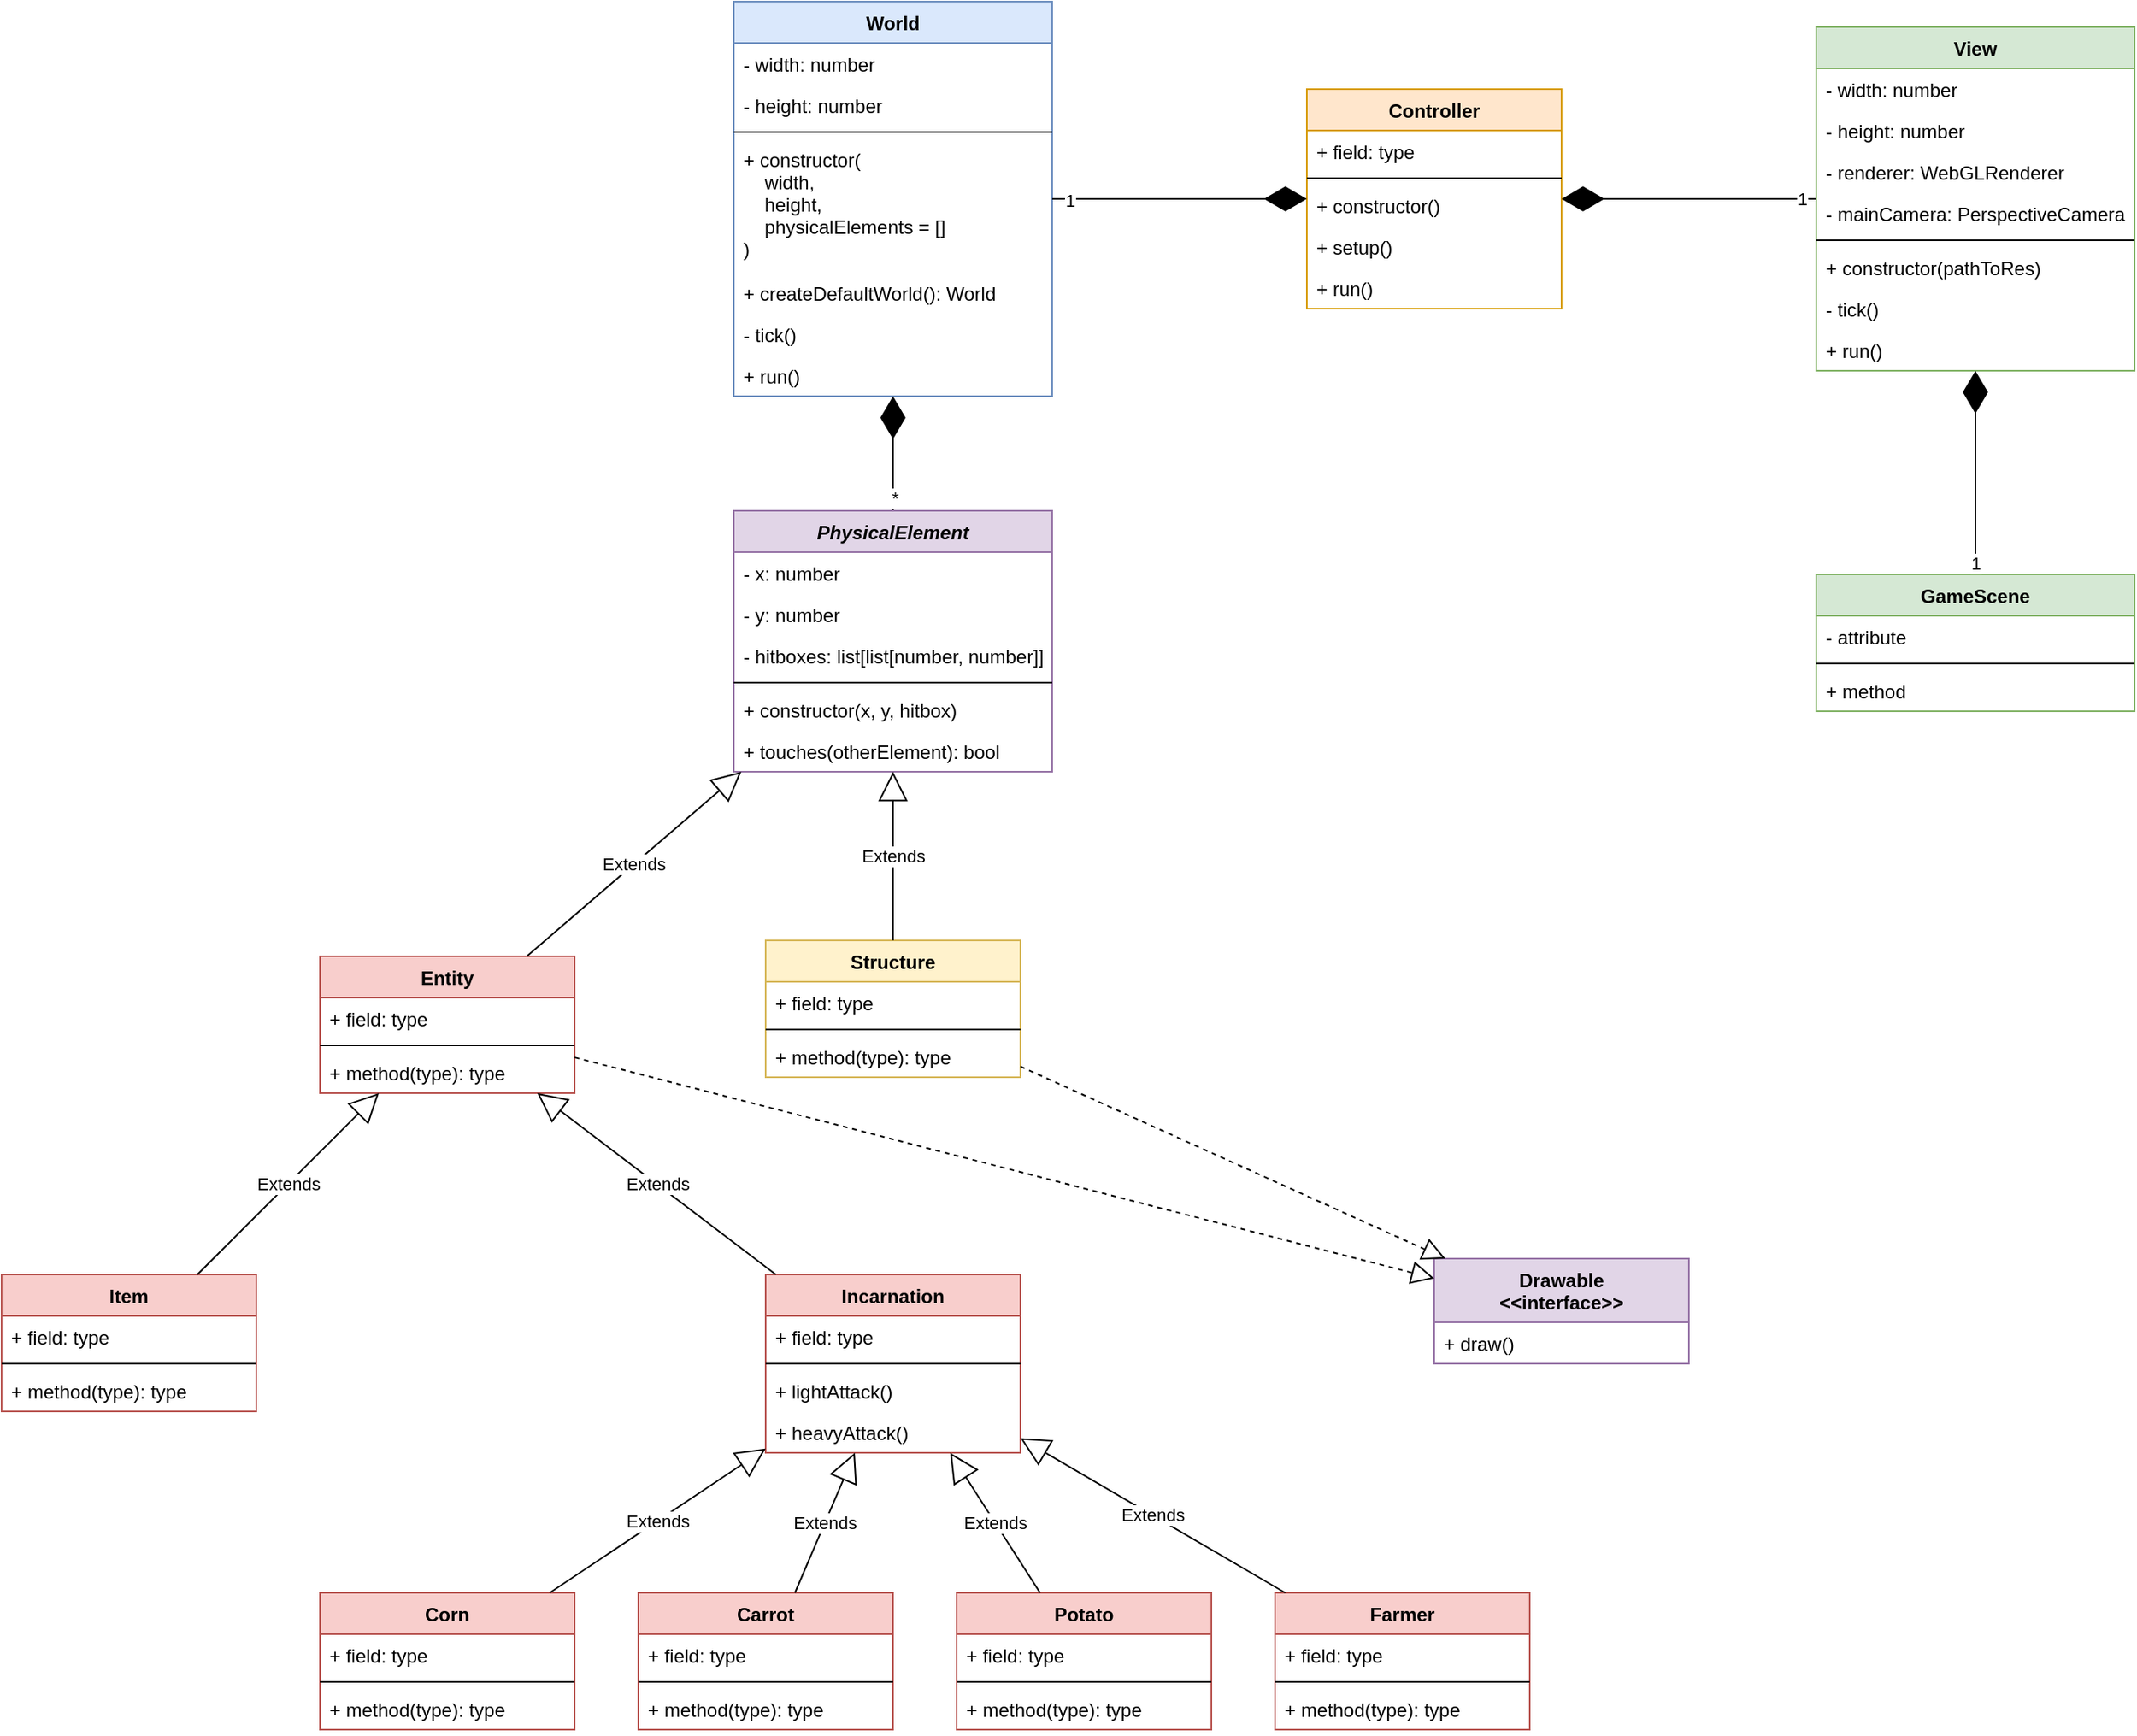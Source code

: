 <mxfile version="19.0.2" type="device"><diagram id="PJgVq-frhL6hviqrfvlw" name="Page-1"><mxGraphModel dx="2037" dy="760" grid="1" gridSize="10" guides="1" tooltips="1" connect="1" arrows="1" fold="1" page="0" pageScale="1" pageWidth="827" pageHeight="1169" math="0" shadow="0"><root><mxCell id="0"/><mxCell id="1" parent="0"/><mxCell id="lywDzSklZ_5meGdh7r5B-1" value="View" style="swimlane;fontStyle=1;align=center;verticalAlign=top;childLayout=stackLayout;horizontal=1;startSize=26;horizontalStack=0;resizeParent=1;resizeParentMax=0;resizeLast=0;collapsible=1;marginBottom=0;fillColor=#d5e8d4;strokeColor=#82b366;" parent="1" vertex="1"><mxGeometry x="360" y="336" width="200" height="216" as="geometry"/></mxCell><mxCell id="lywDzSklZ_5meGdh7r5B-2" value="- width: number" style="text;strokeColor=none;fillColor=none;align=left;verticalAlign=top;spacingLeft=4;spacingRight=4;overflow=hidden;rotatable=0;points=[[0,0.5],[1,0.5]];portConstraint=eastwest;" parent="lywDzSklZ_5meGdh7r5B-1" vertex="1"><mxGeometry y="26" width="200" height="26" as="geometry"/></mxCell><mxCell id="s6FM9aUq2nIHK5jMqLun-23" value="- height: number" style="text;strokeColor=none;fillColor=none;align=left;verticalAlign=top;spacingLeft=4;spacingRight=4;overflow=hidden;rotatable=0;points=[[0,0.5],[1,0.5]];portConstraint=eastwest;" vertex="1" parent="lywDzSklZ_5meGdh7r5B-1"><mxGeometry y="52" width="200" height="26" as="geometry"/></mxCell><mxCell id="s6FM9aUq2nIHK5jMqLun-24" value="- renderer: WebGLRenderer" style="text;strokeColor=none;fillColor=none;align=left;verticalAlign=top;spacingLeft=4;spacingRight=4;overflow=hidden;rotatable=0;points=[[0,0.5],[1,0.5]];portConstraint=eastwest;" vertex="1" parent="lywDzSklZ_5meGdh7r5B-1"><mxGeometry y="78" width="200" height="26" as="geometry"/></mxCell><mxCell id="s6FM9aUq2nIHK5jMqLun-25" value="- mainCamera: PerspectiveCamera" style="text;strokeColor=none;fillColor=none;align=left;verticalAlign=top;spacingLeft=4;spacingRight=4;overflow=hidden;rotatable=0;points=[[0,0.5],[1,0.5]];portConstraint=eastwest;" vertex="1" parent="lywDzSklZ_5meGdh7r5B-1"><mxGeometry y="104" width="200" height="26" as="geometry"/></mxCell><mxCell id="lywDzSklZ_5meGdh7r5B-3" value="" style="line;strokeWidth=1;fillColor=none;align=left;verticalAlign=middle;spacingTop=-1;spacingLeft=3;spacingRight=3;rotatable=0;labelPosition=right;points=[];portConstraint=eastwest;" parent="lywDzSklZ_5meGdh7r5B-1" vertex="1"><mxGeometry y="130" width="200" height="8" as="geometry"/></mxCell><mxCell id="lywDzSklZ_5meGdh7r5B-4" value="+ constructor(pathToRes)" style="text;strokeColor=none;fillColor=none;align=left;verticalAlign=top;spacingLeft=4;spacingRight=4;overflow=hidden;rotatable=0;points=[[0,0.5],[1,0.5]];portConstraint=eastwest;" parent="lywDzSklZ_5meGdh7r5B-1" vertex="1"><mxGeometry y="138" width="200" height="26" as="geometry"/></mxCell><mxCell id="lywDzSklZ_5meGdh7r5B-72" value="- tick()" style="text;strokeColor=none;fillColor=none;align=left;verticalAlign=top;spacingLeft=4;spacingRight=4;overflow=hidden;rotatable=0;points=[[0,0.5],[1,0.5]];portConstraint=eastwest;" parent="lywDzSklZ_5meGdh7r5B-1" vertex="1"><mxGeometry y="164" width="200" height="26" as="geometry"/></mxCell><mxCell id="s6FM9aUq2nIHK5jMqLun-26" value="+ run()" style="text;strokeColor=none;fillColor=none;align=left;verticalAlign=top;spacingLeft=4;spacingRight=4;overflow=hidden;rotatable=0;points=[[0,0.5],[1,0.5]];portConstraint=eastwest;" vertex="1" parent="lywDzSklZ_5meGdh7r5B-1"><mxGeometry y="190" width="200" height="26" as="geometry"/></mxCell><mxCell id="lywDzSklZ_5meGdh7r5B-5" value="Controller" style="swimlane;fontStyle=1;align=center;verticalAlign=top;childLayout=stackLayout;horizontal=1;startSize=26;horizontalStack=0;resizeParent=1;resizeParentMax=0;resizeLast=0;collapsible=1;marginBottom=0;fillColor=#ffe6cc;strokeColor=#d79b00;" parent="1" vertex="1"><mxGeometry x="40" y="375" width="160" height="138" as="geometry"/></mxCell><mxCell id="lywDzSklZ_5meGdh7r5B-6" value="+ field: type" style="text;strokeColor=none;fillColor=none;align=left;verticalAlign=top;spacingLeft=4;spacingRight=4;overflow=hidden;rotatable=0;points=[[0,0.5],[1,0.5]];portConstraint=eastwest;" parent="lywDzSklZ_5meGdh7r5B-5" vertex="1"><mxGeometry y="26" width="160" height="26" as="geometry"/></mxCell><mxCell id="lywDzSklZ_5meGdh7r5B-7" value="" style="line;strokeWidth=1;fillColor=none;align=left;verticalAlign=middle;spacingTop=-1;spacingLeft=3;spacingRight=3;rotatable=0;labelPosition=right;points=[];portConstraint=eastwest;" parent="lywDzSklZ_5meGdh7r5B-5" vertex="1"><mxGeometry y="52" width="160" height="8" as="geometry"/></mxCell><mxCell id="lywDzSklZ_5meGdh7r5B-8" value="+ constructor()" style="text;strokeColor=none;fillColor=none;align=left;verticalAlign=top;spacingLeft=4;spacingRight=4;overflow=hidden;rotatable=0;points=[[0,0.5],[1,0.5]];portConstraint=eastwest;" parent="lywDzSklZ_5meGdh7r5B-5" vertex="1"><mxGeometry y="60" width="160" height="26" as="geometry"/></mxCell><mxCell id="lywDzSklZ_5meGdh7r5B-71" value="+ setup()" style="text;strokeColor=none;fillColor=none;align=left;verticalAlign=top;spacingLeft=4;spacingRight=4;overflow=hidden;rotatable=0;points=[[0,0.5],[1,0.5]];portConstraint=eastwest;" parent="lywDzSklZ_5meGdh7r5B-5" vertex="1"><mxGeometry y="86" width="160" height="26" as="geometry"/></mxCell><mxCell id="s6FM9aUq2nIHK5jMqLun-22" value="+ run()" style="text;strokeColor=none;fillColor=none;align=left;verticalAlign=top;spacingLeft=4;spacingRight=4;overflow=hidden;rotatable=0;points=[[0,0.5],[1,0.5]];portConstraint=eastwest;" vertex="1" parent="lywDzSklZ_5meGdh7r5B-5"><mxGeometry y="112" width="160" height="26" as="geometry"/></mxCell><mxCell id="lywDzSklZ_5meGdh7r5B-9" value="World" style="swimlane;fontStyle=1;align=center;verticalAlign=top;childLayout=stackLayout;horizontal=1;startSize=26;horizontalStack=0;resizeParent=1;resizeParentMax=0;resizeLast=0;collapsible=1;marginBottom=0;fillColor=#dae8fc;strokeColor=#6c8ebf;" parent="1" vertex="1"><mxGeometry x="-320" y="320" width="200" height="248" as="geometry"/></mxCell><mxCell id="lywDzSklZ_5meGdh7r5B-10" value="- width: number" style="text;strokeColor=none;fillColor=none;align=left;verticalAlign=top;spacingLeft=4;spacingRight=4;overflow=hidden;rotatable=0;points=[[0,0.5],[1,0.5]];portConstraint=eastwest;" parent="lywDzSklZ_5meGdh7r5B-9" vertex="1"><mxGeometry y="26" width="200" height="26" as="geometry"/></mxCell><mxCell id="lywDzSklZ_5meGdh7r5B-73" value="- height: number" style="text;strokeColor=none;fillColor=none;align=left;verticalAlign=top;spacingLeft=4;spacingRight=4;overflow=hidden;rotatable=0;points=[[0,0.5],[1,0.5]];portConstraint=eastwest;" parent="lywDzSklZ_5meGdh7r5B-9" vertex="1"><mxGeometry y="52" width="200" height="26" as="geometry"/></mxCell><mxCell id="lywDzSklZ_5meGdh7r5B-11" value="" style="line;strokeWidth=1;fillColor=none;align=left;verticalAlign=middle;spacingTop=-1;spacingLeft=3;spacingRight=3;rotatable=0;labelPosition=right;points=[];portConstraint=eastwest;" parent="lywDzSklZ_5meGdh7r5B-9" vertex="1"><mxGeometry y="78" width="200" height="8" as="geometry"/></mxCell><mxCell id="lywDzSklZ_5meGdh7r5B-12" value="+ constructor(&#10;    width, &#10;    height, &#10;    physicalElements = []&#10;)" style="text;strokeColor=none;fillColor=none;align=left;verticalAlign=top;spacingLeft=4;spacingRight=4;overflow=hidden;rotatable=0;points=[[0,0.5],[1,0.5]];portConstraint=eastwest;" parent="lywDzSklZ_5meGdh7r5B-9" vertex="1"><mxGeometry y="86" width="200" height="84" as="geometry"/></mxCell><mxCell id="s6FM9aUq2nIHK5jMqLun-19" value="+ createDefaultWorld(): World" style="text;strokeColor=none;fillColor=none;align=left;verticalAlign=top;spacingLeft=4;spacingRight=4;overflow=hidden;rotatable=0;points=[[0,0.5],[1,0.5]];portConstraint=eastwest;" vertex="1" parent="lywDzSklZ_5meGdh7r5B-9"><mxGeometry y="170" width="200" height="26" as="geometry"/></mxCell><mxCell id="s6FM9aUq2nIHK5jMqLun-20" value="- tick()" style="text;strokeColor=none;fillColor=none;align=left;verticalAlign=top;spacingLeft=4;spacingRight=4;overflow=hidden;rotatable=0;points=[[0,0.5],[1,0.5]];portConstraint=eastwest;" vertex="1" parent="lywDzSklZ_5meGdh7r5B-9"><mxGeometry y="196" width="200" height="26" as="geometry"/></mxCell><mxCell id="s6FM9aUq2nIHK5jMqLun-21" value="+ run()" style="text;strokeColor=none;fillColor=none;align=left;verticalAlign=top;spacingLeft=4;spacingRight=4;overflow=hidden;rotatable=0;points=[[0,0.5],[1,0.5]];portConstraint=eastwest;" vertex="1" parent="lywDzSklZ_5meGdh7r5B-9"><mxGeometry y="222" width="200" height="26" as="geometry"/></mxCell><mxCell id="lywDzSklZ_5meGdh7r5B-13" value="Drawable&#10;&lt;&lt;interface&gt;&gt;" style="swimlane;fontStyle=1;align=center;verticalAlign=top;childLayout=stackLayout;horizontal=1;startSize=40;horizontalStack=0;resizeParent=1;resizeParentMax=0;resizeLast=0;collapsible=1;marginBottom=0;fillColor=#e1d5e7;strokeColor=#9673a6;" parent="1" vertex="1"><mxGeometry x="120" y="1110" width="160" height="66" as="geometry"/></mxCell><mxCell id="lywDzSklZ_5meGdh7r5B-16" value="+ draw()" style="text;strokeColor=none;fillColor=none;align=left;verticalAlign=top;spacingLeft=4;spacingRight=4;overflow=hidden;rotatable=0;points=[[0,0.5],[1,0.5]];portConstraint=eastwest;" parent="lywDzSklZ_5meGdh7r5B-13" vertex="1"><mxGeometry y="40" width="160" height="26" as="geometry"/></mxCell><mxCell id="lywDzSklZ_5meGdh7r5B-17" value="" style="endArrow=diamondThin;endFill=1;endSize=24;html=1;rounded=0;" parent="1" source="lywDzSklZ_5meGdh7r5B-9" target="lywDzSklZ_5meGdh7r5B-5" edge="1"><mxGeometry width="160" relative="1" as="geometry"><mxPoint x="30" y="620" as="sourcePoint"/><mxPoint x="190" y="620" as="targetPoint"/></mxGeometry></mxCell><mxCell id="s6FM9aUq2nIHK5jMqLun-17" value="1" style="edgeLabel;html=1;align=center;verticalAlign=middle;resizable=0;points=[];" vertex="1" connectable="0" parent="lywDzSklZ_5meGdh7r5B-17"><mxGeometry x="-0.861" y="-1" relative="1" as="geometry"><mxPoint as="offset"/></mxGeometry></mxCell><mxCell id="lywDzSklZ_5meGdh7r5B-18" value="" style="endArrow=diamondThin;endFill=1;endSize=24;html=1;rounded=0;" parent="1" source="lywDzSklZ_5meGdh7r5B-1" target="lywDzSklZ_5meGdh7r5B-5" edge="1"><mxGeometry width="160" relative="1" as="geometry"><mxPoint x="-110" y="453" as="sourcePoint"/><mxPoint x="50" y="453" as="targetPoint"/></mxGeometry></mxCell><mxCell id="s6FM9aUq2nIHK5jMqLun-18" value="1" style="edgeLabel;html=1;align=center;verticalAlign=middle;resizable=0;points=[];" vertex="1" connectable="0" parent="lywDzSklZ_5meGdh7r5B-18"><mxGeometry x="-0.883" relative="1" as="geometry"><mxPoint as="offset"/></mxGeometry></mxCell><mxCell id="lywDzSklZ_5meGdh7r5B-24" value="Entity" style="swimlane;fontStyle=1;align=center;verticalAlign=top;childLayout=stackLayout;horizontal=1;startSize=26;horizontalStack=0;resizeParent=1;resizeParentMax=0;resizeLast=0;collapsible=1;marginBottom=0;fillColor=#f8cecc;strokeColor=#b85450;" parent="1" vertex="1"><mxGeometry x="-580" y="920" width="160" height="86" as="geometry"/></mxCell><mxCell id="lywDzSklZ_5meGdh7r5B-25" value="+ field: type" style="text;strokeColor=none;fillColor=none;align=left;verticalAlign=top;spacingLeft=4;spacingRight=4;overflow=hidden;rotatable=0;points=[[0,0.5],[1,0.5]];portConstraint=eastwest;" parent="lywDzSklZ_5meGdh7r5B-24" vertex="1"><mxGeometry y="26" width="160" height="26" as="geometry"/></mxCell><mxCell id="lywDzSklZ_5meGdh7r5B-26" value="" style="line;strokeWidth=1;fillColor=none;align=left;verticalAlign=middle;spacingTop=-1;spacingLeft=3;spacingRight=3;rotatable=0;labelPosition=right;points=[];portConstraint=eastwest;" parent="lywDzSklZ_5meGdh7r5B-24" vertex="1"><mxGeometry y="52" width="160" height="8" as="geometry"/></mxCell><mxCell id="lywDzSklZ_5meGdh7r5B-27" value="+ method(type): type" style="text;strokeColor=none;fillColor=none;align=left;verticalAlign=top;spacingLeft=4;spacingRight=4;overflow=hidden;rotatable=0;points=[[0,0.5],[1,0.5]];portConstraint=eastwest;" parent="lywDzSklZ_5meGdh7r5B-24" vertex="1"><mxGeometry y="60" width="160" height="26" as="geometry"/></mxCell><mxCell id="lywDzSklZ_5meGdh7r5B-30" value="Structure" style="swimlane;fontStyle=1;align=center;verticalAlign=top;childLayout=stackLayout;horizontal=1;startSize=26;horizontalStack=0;resizeParent=1;resizeParentMax=0;resizeLast=0;collapsible=1;marginBottom=0;fillColor=#fff2cc;strokeColor=#d6b656;" parent="1" vertex="1"><mxGeometry x="-300" y="910" width="160" height="86" as="geometry"/></mxCell><mxCell id="lywDzSklZ_5meGdh7r5B-31" value="+ field: type" style="text;strokeColor=none;fillColor=none;align=left;verticalAlign=top;spacingLeft=4;spacingRight=4;overflow=hidden;rotatable=0;points=[[0,0.5],[1,0.5]];portConstraint=eastwest;" parent="lywDzSklZ_5meGdh7r5B-30" vertex="1"><mxGeometry y="26" width="160" height="26" as="geometry"/></mxCell><mxCell id="lywDzSklZ_5meGdh7r5B-32" value="" style="line;strokeWidth=1;fillColor=none;align=left;verticalAlign=middle;spacingTop=-1;spacingLeft=3;spacingRight=3;rotatable=0;labelPosition=right;points=[];portConstraint=eastwest;" parent="lywDzSklZ_5meGdh7r5B-30" vertex="1"><mxGeometry y="52" width="160" height="8" as="geometry"/></mxCell><mxCell id="lywDzSklZ_5meGdh7r5B-33" value="+ method(type): type" style="text;strokeColor=none;fillColor=none;align=left;verticalAlign=top;spacingLeft=4;spacingRight=4;overflow=hidden;rotatable=0;points=[[0,0.5],[1,0.5]];portConstraint=eastwest;" parent="lywDzSklZ_5meGdh7r5B-30" vertex="1"><mxGeometry y="60" width="160" height="26" as="geometry"/></mxCell><mxCell id="lywDzSklZ_5meGdh7r5B-35" value="" style="endArrow=block;dashed=1;endFill=0;endSize=12;html=1;rounded=0;" parent="1" source="lywDzSklZ_5meGdh7r5B-24" target="lywDzSklZ_5meGdh7r5B-13" edge="1"><mxGeometry width="160" relative="1" as="geometry"><mxPoint x="-30" y="1210" as="sourcePoint"/><mxPoint x="130" y="1210" as="targetPoint"/></mxGeometry></mxCell><mxCell id="lywDzSklZ_5meGdh7r5B-36" value="" style="endArrow=block;dashed=1;endFill=0;endSize=12;html=1;rounded=0;" parent="1" source="lywDzSklZ_5meGdh7r5B-30" target="lywDzSklZ_5meGdh7r5B-13" edge="1"><mxGeometry width="160" relative="1" as="geometry"><mxPoint x="-40" y="1176" as="sourcePoint"/><mxPoint x="-40" y="1290" as="targetPoint"/></mxGeometry></mxCell><mxCell id="lywDzSklZ_5meGdh7r5B-37" value="Incarnation" style="swimlane;fontStyle=1;align=center;verticalAlign=top;childLayout=stackLayout;horizontal=1;startSize=26;horizontalStack=0;resizeParent=1;resizeParentMax=0;resizeLast=0;collapsible=1;marginBottom=0;fillColor=#f8cecc;strokeColor=#b85450;" parent="1" vertex="1"><mxGeometry x="-300" y="1120" width="160" height="112" as="geometry"/></mxCell><mxCell id="lywDzSklZ_5meGdh7r5B-38" value="+ field: type" style="text;strokeColor=none;fillColor=none;align=left;verticalAlign=top;spacingLeft=4;spacingRight=4;overflow=hidden;rotatable=0;points=[[0,0.5],[1,0.5]];portConstraint=eastwest;" parent="lywDzSklZ_5meGdh7r5B-37" vertex="1"><mxGeometry y="26" width="160" height="26" as="geometry"/></mxCell><mxCell id="lywDzSklZ_5meGdh7r5B-39" value="" style="line;strokeWidth=1;fillColor=none;align=left;verticalAlign=middle;spacingTop=-1;spacingLeft=3;spacingRight=3;rotatable=0;labelPosition=right;points=[];portConstraint=eastwest;" parent="lywDzSklZ_5meGdh7r5B-37" vertex="1"><mxGeometry y="52" width="160" height="8" as="geometry"/></mxCell><mxCell id="lywDzSklZ_5meGdh7r5B-40" value="+ lightAttack()" style="text;strokeColor=none;fillColor=none;align=left;verticalAlign=top;spacingLeft=4;spacingRight=4;overflow=hidden;rotatable=0;points=[[0,0.5],[1,0.5]];portConstraint=eastwest;" parent="lywDzSklZ_5meGdh7r5B-37" vertex="1"><mxGeometry y="60" width="160" height="26" as="geometry"/></mxCell><mxCell id="lywDzSklZ_5meGdh7r5B-70" value="+ heavyAttack()" style="text;strokeColor=none;fillColor=none;align=left;verticalAlign=top;spacingLeft=4;spacingRight=4;overflow=hidden;rotatable=0;points=[[0,0.5],[1,0.5]];portConstraint=eastwest;" parent="lywDzSklZ_5meGdh7r5B-37" vertex="1"><mxGeometry y="86" width="160" height="26" as="geometry"/></mxCell><mxCell id="lywDzSklZ_5meGdh7r5B-41" value="Item" style="swimlane;fontStyle=1;align=center;verticalAlign=top;childLayout=stackLayout;horizontal=1;startSize=26;horizontalStack=0;resizeParent=1;resizeParentMax=0;resizeLast=0;collapsible=1;marginBottom=0;fillColor=#f8cecc;strokeColor=#b85450;" parent="1" vertex="1"><mxGeometry x="-780" y="1120" width="160" height="86" as="geometry"/></mxCell><mxCell id="lywDzSklZ_5meGdh7r5B-42" value="+ field: type" style="text;strokeColor=none;fillColor=none;align=left;verticalAlign=top;spacingLeft=4;spacingRight=4;overflow=hidden;rotatable=0;points=[[0,0.5],[1,0.5]];portConstraint=eastwest;" parent="lywDzSklZ_5meGdh7r5B-41" vertex="1"><mxGeometry y="26" width="160" height="26" as="geometry"/></mxCell><mxCell id="lywDzSklZ_5meGdh7r5B-43" value="" style="line;strokeWidth=1;fillColor=none;align=left;verticalAlign=middle;spacingTop=-1;spacingLeft=3;spacingRight=3;rotatable=0;labelPosition=right;points=[];portConstraint=eastwest;" parent="lywDzSklZ_5meGdh7r5B-41" vertex="1"><mxGeometry y="52" width="160" height="8" as="geometry"/></mxCell><mxCell id="lywDzSklZ_5meGdh7r5B-44" value="+ method(type): type" style="text;strokeColor=none;fillColor=none;align=left;verticalAlign=top;spacingLeft=4;spacingRight=4;overflow=hidden;rotatable=0;points=[[0,0.5],[1,0.5]];portConstraint=eastwest;" parent="lywDzSklZ_5meGdh7r5B-41" vertex="1"><mxGeometry y="60" width="160" height="26" as="geometry"/></mxCell><mxCell id="lywDzSklZ_5meGdh7r5B-45" value="Extends" style="endArrow=block;endSize=16;endFill=0;html=1;rounded=0;" parent="1" source="lywDzSklZ_5meGdh7r5B-37" target="lywDzSklZ_5meGdh7r5B-24" edge="1"><mxGeometry width="160" relative="1" as="geometry"><mxPoint x="-490" y="930" as="sourcePoint"/><mxPoint x="-490" y="816" as="targetPoint"/></mxGeometry></mxCell><mxCell id="lywDzSklZ_5meGdh7r5B-46" value="Extends" style="endArrow=block;endSize=16;endFill=0;html=1;rounded=0;" parent="1" source="lywDzSklZ_5meGdh7r5B-41" target="lywDzSklZ_5meGdh7r5B-24" edge="1"><mxGeometry width="160" relative="1" as="geometry"><mxPoint x="-364.4" y="1130" as="sourcePoint"/><mxPoint x="-455.6" y="1016" as="targetPoint"/></mxGeometry></mxCell><mxCell id="lywDzSklZ_5meGdh7r5B-47" value="" style="endArrow=diamondThin;endFill=1;endSize=24;html=1;rounded=0;" parent="1" source="s6FM9aUq2nIHK5jMqLun-7" target="lywDzSklZ_5meGdh7r5B-9" edge="1"><mxGeometry width="160" relative="1" as="geometry"><mxPoint x="-110" y="453" as="sourcePoint"/><mxPoint x="50" y="453" as="targetPoint"/></mxGeometry></mxCell><mxCell id="s6FM9aUq2nIHK5jMqLun-16" value="*" style="edgeLabel;html=1;align=center;verticalAlign=middle;resizable=0;points=[];" vertex="1" connectable="0" parent="lywDzSklZ_5meGdh7r5B-47"><mxGeometry x="-0.772" y="-1" relative="1" as="geometry"><mxPoint as="offset"/></mxGeometry></mxCell><mxCell id="lywDzSklZ_5meGdh7r5B-50" value="Carrot" style="swimlane;fontStyle=1;align=center;verticalAlign=top;childLayout=stackLayout;horizontal=1;startSize=26;horizontalStack=0;resizeParent=1;resizeParentMax=0;resizeLast=0;collapsible=1;marginBottom=0;fillColor=#f8cecc;strokeColor=#b85450;" parent="1" vertex="1"><mxGeometry x="-380" y="1320" width="160" height="86" as="geometry"/></mxCell><mxCell id="lywDzSklZ_5meGdh7r5B-51" value="+ field: type" style="text;strokeColor=none;fillColor=none;align=left;verticalAlign=top;spacingLeft=4;spacingRight=4;overflow=hidden;rotatable=0;points=[[0,0.5],[1,0.5]];portConstraint=eastwest;" parent="lywDzSklZ_5meGdh7r5B-50" vertex="1"><mxGeometry y="26" width="160" height="26" as="geometry"/></mxCell><mxCell id="lywDzSklZ_5meGdh7r5B-52" value="" style="line;strokeWidth=1;fillColor=none;align=left;verticalAlign=middle;spacingTop=-1;spacingLeft=3;spacingRight=3;rotatable=0;labelPosition=right;points=[];portConstraint=eastwest;" parent="lywDzSklZ_5meGdh7r5B-50" vertex="1"><mxGeometry y="52" width="160" height="8" as="geometry"/></mxCell><mxCell id="lywDzSklZ_5meGdh7r5B-53" value="+ method(type): type" style="text;strokeColor=none;fillColor=none;align=left;verticalAlign=top;spacingLeft=4;spacingRight=4;overflow=hidden;rotatable=0;points=[[0,0.5],[1,0.5]];portConstraint=eastwest;" parent="lywDzSklZ_5meGdh7r5B-50" vertex="1"><mxGeometry y="60" width="160" height="26" as="geometry"/></mxCell><mxCell id="lywDzSklZ_5meGdh7r5B-54" value="Corn" style="swimlane;fontStyle=1;align=center;verticalAlign=top;childLayout=stackLayout;horizontal=1;startSize=26;horizontalStack=0;resizeParent=1;resizeParentMax=0;resizeLast=0;collapsible=1;marginBottom=0;fillColor=#f8cecc;strokeColor=#b85450;" parent="1" vertex="1"><mxGeometry x="-580" y="1320" width="160" height="86" as="geometry"/></mxCell><mxCell id="lywDzSklZ_5meGdh7r5B-55" value="+ field: type" style="text;strokeColor=none;fillColor=none;align=left;verticalAlign=top;spacingLeft=4;spacingRight=4;overflow=hidden;rotatable=0;points=[[0,0.5],[1,0.5]];portConstraint=eastwest;" parent="lywDzSklZ_5meGdh7r5B-54" vertex="1"><mxGeometry y="26" width="160" height="26" as="geometry"/></mxCell><mxCell id="lywDzSklZ_5meGdh7r5B-56" value="" style="line;strokeWidth=1;fillColor=none;align=left;verticalAlign=middle;spacingTop=-1;spacingLeft=3;spacingRight=3;rotatable=0;labelPosition=right;points=[];portConstraint=eastwest;" parent="lywDzSklZ_5meGdh7r5B-54" vertex="1"><mxGeometry y="52" width="160" height="8" as="geometry"/></mxCell><mxCell id="lywDzSklZ_5meGdh7r5B-57" value="+ method(type): type" style="text;strokeColor=none;fillColor=none;align=left;verticalAlign=top;spacingLeft=4;spacingRight=4;overflow=hidden;rotatable=0;points=[[0,0.5],[1,0.5]];portConstraint=eastwest;" parent="lywDzSklZ_5meGdh7r5B-54" vertex="1"><mxGeometry y="60" width="160" height="26" as="geometry"/></mxCell><mxCell id="lywDzSklZ_5meGdh7r5B-58" value="Extends" style="endArrow=block;endSize=16;endFill=0;html=1;rounded=0;" parent="1" source="lywDzSklZ_5meGdh7r5B-54" target="lywDzSklZ_5meGdh7r5B-37" edge="1"><mxGeometry width="160" relative="1" as="geometry"><mxPoint x="-333.0" y="1130" as="sourcePoint"/><mxPoint x="-447" y="1016" as="targetPoint"/></mxGeometry></mxCell><mxCell id="lywDzSklZ_5meGdh7r5B-59" value="Extends" style="endArrow=block;endSize=16;endFill=0;html=1;rounded=0;" parent="1" source="lywDzSklZ_5meGdh7r5B-50" target="lywDzSklZ_5meGdh7r5B-37" edge="1"><mxGeometry width="160" relative="1" as="geometry"><mxPoint x="-384.2" y="1330" as="sourcePoint"/><mxPoint x="-315.8" y="1216" as="targetPoint"/></mxGeometry></mxCell><mxCell id="lywDzSklZ_5meGdh7r5B-60" value="Potato" style="swimlane;fontStyle=1;align=center;verticalAlign=top;childLayout=stackLayout;horizontal=1;startSize=26;horizontalStack=0;resizeParent=1;resizeParentMax=0;resizeLast=0;collapsible=1;marginBottom=0;fillColor=#f8cecc;strokeColor=#b85450;" parent="1" vertex="1"><mxGeometry x="-180" y="1320" width="160" height="86" as="geometry"/></mxCell><mxCell id="lywDzSklZ_5meGdh7r5B-61" value="+ field: type" style="text;strokeColor=none;fillColor=none;align=left;verticalAlign=top;spacingLeft=4;spacingRight=4;overflow=hidden;rotatable=0;points=[[0,0.5],[1,0.5]];portConstraint=eastwest;" parent="lywDzSklZ_5meGdh7r5B-60" vertex="1"><mxGeometry y="26" width="160" height="26" as="geometry"/></mxCell><mxCell id="lywDzSklZ_5meGdh7r5B-62" value="" style="line;strokeWidth=1;fillColor=none;align=left;verticalAlign=middle;spacingTop=-1;spacingLeft=3;spacingRight=3;rotatable=0;labelPosition=right;points=[];portConstraint=eastwest;" parent="lywDzSklZ_5meGdh7r5B-60" vertex="1"><mxGeometry y="52" width="160" height="8" as="geometry"/></mxCell><mxCell id="lywDzSklZ_5meGdh7r5B-63" value="+ method(type): type" style="text;strokeColor=none;fillColor=none;align=left;verticalAlign=top;spacingLeft=4;spacingRight=4;overflow=hidden;rotatable=0;points=[[0,0.5],[1,0.5]];portConstraint=eastwest;" parent="lywDzSklZ_5meGdh7r5B-60" vertex="1"><mxGeometry y="60" width="160" height="26" as="geometry"/></mxCell><mxCell id="lywDzSklZ_5meGdh7r5B-64" value="Extends" style="endArrow=block;endSize=16;endFill=0;html=1;rounded=0;" parent="1" source="lywDzSklZ_5meGdh7r5B-60" target="lywDzSklZ_5meGdh7r5B-37" edge="1"><mxGeometry width="160" relative="1" as="geometry"><mxPoint x="-290" y="1330" as="sourcePoint"/><mxPoint x="-290" y="1216.0" as="targetPoint"/></mxGeometry></mxCell><mxCell id="lywDzSklZ_5meGdh7r5B-65" value="Farmer" style="swimlane;fontStyle=1;align=center;verticalAlign=top;childLayout=stackLayout;horizontal=1;startSize=26;horizontalStack=0;resizeParent=1;resizeParentMax=0;resizeLast=0;collapsible=1;marginBottom=0;fillColor=#f8cecc;strokeColor=#b85450;" parent="1" vertex="1"><mxGeometry x="20" y="1320" width="160" height="86" as="geometry"/></mxCell><mxCell id="lywDzSklZ_5meGdh7r5B-66" value="+ field: type" style="text;strokeColor=none;fillColor=none;align=left;verticalAlign=top;spacingLeft=4;spacingRight=4;overflow=hidden;rotatable=0;points=[[0,0.5],[1,0.5]];portConstraint=eastwest;" parent="lywDzSklZ_5meGdh7r5B-65" vertex="1"><mxGeometry y="26" width="160" height="26" as="geometry"/></mxCell><mxCell id="lywDzSklZ_5meGdh7r5B-67" value="" style="line;strokeWidth=1;fillColor=none;align=left;verticalAlign=middle;spacingTop=-1;spacingLeft=3;spacingRight=3;rotatable=0;labelPosition=right;points=[];portConstraint=eastwest;" parent="lywDzSklZ_5meGdh7r5B-65" vertex="1"><mxGeometry y="52" width="160" height="8" as="geometry"/></mxCell><mxCell id="lywDzSklZ_5meGdh7r5B-68" value="+ method(type): type" style="text;strokeColor=none;fillColor=none;align=left;verticalAlign=top;spacingLeft=4;spacingRight=4;overflow=hidden;rotatable=0;points=[[0,0.5],[1,0.5]];portConstraint=eastwest;" parent="lywDzSklZ_5meGdh7r5B-65" vertex="1"><mxGeometry y="60" width="160" height="26" as="geometry"/></mxCell><mxCell id="lywDzSklZ_5meGdh7r5B-69" value="Extends" style="endArrow=block;endSize=16;endFill=0;html=1;rounded=0;" parent="1" source="lywDzSklZ_5meGdh7r5B-65" target="lywDzSklZ_5meGdh7r5B-37" edge="1"><mxGeometry width="160" relative="1" as="geometry"><mxPoint x="-115.8" y="1330" as="sourcePoint"/><mxPoint x="-184.2" y="1216.0" as="targetPoint"/></mxGeometry></mxCell><mxCell id="s6FM9aUq2nIHK5jMqLun-7" value="PhysicalElement" style="swimlane;fontStyle=3;align=center;verticalAlign=top;childLayout=stackLayout;horizontal=1;startSize=26;horizontalStack=0;resizeParent=1;resizeParentMax=0;resizeLast=0;collapsible=1;marginBottom=0;fillColor=#e1d5e7;strokeColor=#9673a6;" vertex="1" parent="1"><mxGeometry x="-320" y="640" width="200" height="164" as="geometry"/></mxCell><mxCell id="s6FM9aUq2nIHK5jMqLun-8" value="- x: number" style="text;strokeColor=none;fillColor=none;align=left;verticalAlign=top;spacingLeft=4;spacingRight=4;overflow=hidden;rotatable=0;points=[[0,0.5],[1,0.5]];portConstraint=eastwest;" vertex="1" parent="s6FM9aUq2nIHK5jMqLun-7"><mxGeometry y="26" width="200" height="26" as="geometry"/></mxCell><mxCell id="s6FM9aUq2nIHK5jMqLun-11" value="- y: number" style="text;strokeColor=none;fillColor=none;align=left;verticalAlign=top;spacingLeft=4;spacingRight=4;overflow=hidden;rotatable=0;points=[[0,0.5],[1,0.5]];portConstraint=eastwest;" vertex="1" parent="s6FM9aUq2nIHK5jMqLun-7"><mxGeometry y="52" width="200" height="26" as="geometry"/></mxCell><mxCell id="s6FM9aUq2nIHK5jMqLun-12" value="- hitboxes: list[list[number, number]]" style="text;strokeColor=none;fillColor=none;align=left;verticalAlign=top;spacingLeft=4;spacingRight=4;overflow=hidden;rotatable=0;points=[[0,0.5],[1,0.5]];portConstraint=eastwest;" vertex="1" parent="s6FM9aUq2nIHK5jMqLun-7"><mxGeometry y="78" width="200" height="26" as="geometry"/></mxCell><mxCell id="s6FM9aUq2nIHK5jMqLun-9" value="" style="line;strokeWidth=1;fillColor=none;align=left;verticalAlign=middle;spacingTop=-1;spacingLeft=3;spacingRight=3;rotatable=0;labelPosition=right;points=[];portConstraint=eastwest;" vertex="1" parent="s6FM9aUq2nIHK5jMqLun-7"><mxGeometry y="104" width="200" height="8" as="geometry"/></mxCell><mxCell id="s6FM9aUq2nIHK5jMqLun-10" value="+ constructor(x, y, hitbox)" style="text;strokeColor=none;fillColor=none;align=left;verticalAlign=top;spacingLeft=4;spacingRight=4;overflow=hidden;rotatable=0;points=[[0,0.5],[1,0.5]];portConstraint=eastwest;" vertex="1" parent="s6FM9aUq2nIHK5jMqLun-7"><mxGeometry y="112" width="200" height="26" as="geometry"/></mxCell><mxCell id="s6FM9aUq2nIHK5jMqLun-13" value="+ touches(otherElement): bool" style="text;strokeColor=none;fillColor=none;align=left;verticalAlign=top;spacingLeft=4;spacingRight=4;overflow=hidden;rotatable=0;points=[[0,0.5],[1,0.5]];portConstraint=eastwest;" vertex="1" parent="s6FM9aUq2nIHK5jMqLun-7"><mxGeometry y="138" width="200" height="26" as="geometry"/></mxCell><mxCell id="s6FM9aUq2nIHK5jMqLun-14" value="Extends" style="endArrow=block;endSize=16;endFill=0;html=1;rounded=0;" edge="1" parent="1" source="lywDzSklZ_5meGdh7r5B-30" target="s6FM9aUq2nIHK5jMqLun-7"><mxGeometry width="160" relative="1" as="geometry"><mxPoint x="-430" y="620" as="sourcePoint"/><mxPoint x="-270" y="620" as="targetPoint"/></mxGeometry></mxCell><mxCell id="s6FM9aUq2nIHK5jMqLun-15" value="Extends" style="endArrow=block;endSize=16;endFill=0;html=1;rounded=0;" edge="1" parent="1" source="lywDzSklZ_5meGdh7r5B-24" target="s6FM9aUq2nIHK5jMqLun-7"><mxGeometry width="160" relative="1" as="geometry"><mxPoint x="-527.861" y="610" as="sourcePoint"/><mxPoint x="-524.08" y="534" as="targetPoint"/></mxGeometry></mxCell><mxCell id="s6FM9aUq2nIHK5jMqLun-27" value="GameScene" style="swimlane;fontStyle=1;align=center;verticalAlign=top;childLayout=stackLayout;horizontal=1;startSize=26;horizontalStack=0;resizeParent=1;resizeParentMax=0;resizeLast=0;collapsible=1;marginBottom=0;fillColor=#d5e8d4;strokeColor=#82b366;" vertex="1" parent="1"><mxGeometry x="360" y="680" width="200" height="86" as="geometry"/></mxCell><mxCell id="s6FM9aUq2nIHK5jMqLun-31" value="- attribute" style="text;strokeColor=none;fillColor=none;align=left;verticalAlign=top;spacingLeft=4;spacingRight=4;overflow=hidden;rotatable=0;points=[[0,0.5],[1,0.5]];portConstraint=eastwest;" vertex="1" parent="s6FM9aUq2nIHK5jMqLun-27"><mxGeometry y="26" width="200" height="26" as="geometry"/></mxCell><mxCell id="s6FM9aUq2nIHK5jMqLun-32" value="" style="line;strokeWidth=1;fillColor=none;align=left;verticalAlign=middle;spacingTop=-1;spacingLeft=3;spacingRight=3;rotatable=0;labelPosition=right;points=[];portConstraint=eastwest;" vertex="1" parent="s6FM9aUq2nIHK5jMqLun-27"><mxGeometry y="52" width="200" height="8" as="geometry"/></mxCell><mxCell id="s6FM9aUq2nIHK5jMqLun-33" value="+ method" style="text;strokeColor=none;fillColor=none;align=left;verticalAlign=top;spacingLeft=4;spacingRight=4;overflow=hidden;rotatable=0;points=[[0,0.5],[1,0.5]];portConstraint=eastwest;" vertex="1" parent="s6FM9aUq2nIHK5jMqLun-27"><mxGeometry y="60" width="200" height="26" as="geometry"/></mxCell><mxCell id="s6FM9aUq2nIHK5jMqLun-36" value="" style="endArrow=diamondThin;endFill=1;endSize=24;html=1;rounded=0;" edge="1" parent="1" source="s6FM9aUq2nIHK5jMqLun-27" target="lywDzSklZ_5meGdh7r5B-1"><mxGeometry width="160" relative="1" as="geometry"><mxPoint x="370" y="454" as="sourcePoint"/><mxPoint x="210" y="454.0" as="targetPoint"/></mxGeometry></mxCell><mxCell id="s6FM9aUq2nIHK5jMqLun-37" value="1" style="edgeLabel;html=1;align=center;verticalAlign=middle;resizable=0;points=[];" vertex="1" connectable="0" parent="s6FM9aUq2nIHK5jMqLun-36"><mxGeometry x="-0.883" relative="1" as="geometry"><mxPoint as="offset"/></mxGeometry></mxCell></root></mxGraphModel></diagram></mxfile>